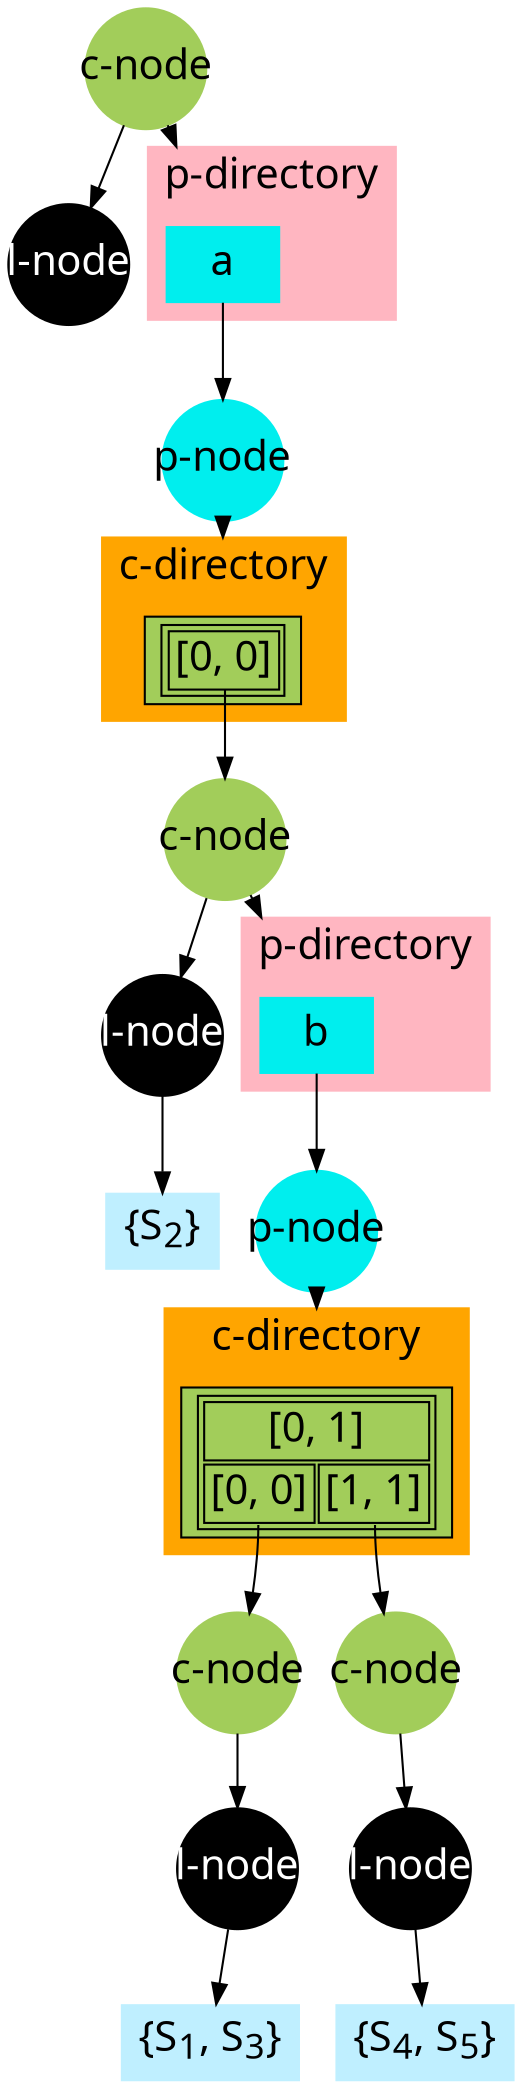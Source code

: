 digraph {
    compound=true    node [fontsize=20, fontname="Verdana"];
    "cnode_root" [label="c-node", color=darkolivegreen3, fillcolor=darkolivegreen3, style=filled, shape=circle, fixedsize=true, width=0.8]
    "lnode_" [label="l-node", fillcolor=black, style=filled, fontcolor=white, shape=circle, fixedsize=true, width=0.8]
    subgraph "clusterpdir_" {
        color=lightpink; fillcolor=lightpink; style=filled; label="p-directory"; fontsize=20; fontname="Verdana"
        "pnode__a" [label="a", color=cyan2, fillcolor=cyan2, style=filled, shape=record]
    }
    "pnode__a" [label="a", color=cyan2, fillcolor=cyan2, style=filled, shape=record]
    "pnode__a_fake" [label="p-node", color=cyan2, fillcolor=cyan2, style=filled, shape=circle, fixedsize=true, width=0.8]
    subgraph "clustercdir__a_0_0" {
        color=orange; fillcolor=orange; style=filled; label="c-directory"; fontsize=20; fontname="Verdana"
        cdir__a_0_0 [fillcolor=darkolivegreen3, style=filled, shape=box, label=<
            <table>
                <tr>
                    <td colspan="1" port="cdir__a_0_0">[0, 0]</td>
                </tr>
            </table>
        >]
    }
    "cnode__a_0_0" [label="c-node", color=darkolivegreen3, fillcolor=darkolivegreen3, style=filled, shape=circle, fixedsize=true, width=0.8]
    "lnode__a_0_0" [label="l-node", fillcolor=black, style=filled, fontcolor=white, shape=circle, fixedsize=true, width=0.8]
    "lnode__a_0_0_subs" [label=<\{S<sub>2</sub>\}>, color=lightblue1, fillcolor=lightblue1, style=filled, shape=record]
    subgraph "clusterpdir__a_0_0" {
        color=lightpink; fillcolor=lightpink; style=filled; label="p-directory"; fontsize=20; fontname="Verdana"
        "pnode__a_0_0_b" [label="b", color=cyan2, fillcolor=cyan2, style=filled, shape=record]
    }
    "pnode__a_0_0_b" [label="b", color=cyan2, fillcolor=cyan2, style=filled, shape=record]
    "pnode__a_0_0_b_fake" [label="p-node", color=cyan2, fillcolor=cyan2, style=filled, shape=circle, fixedsize=true, width=0.8]
    subgraph "clustercdir__a_0_0_b_0_1" {
        color=orange; fillcolor=orange; style=filled; label="c-directory"; fontsize=20; fontname="Verdana"
        cdir__a_0_0_b_0_1 [fillcolor=darkolivegreen3, style=filled, shape=box, label=<
            <table>
                <tr>
                    <td colspan="2" port="cdir__a_0_0_b_0_1">[0, 1]</td>
                </tr>
                <tr>
                    <td colspan="1" port="cdir__a_0_0_b_0_0">[0, 0]</td>
                    <td colspan="1" port="cdir__a_0_0_b_1_1">[1, 1]</td>
                </tr>
            </table>
        >]
    }
    "cnode__a_0_0_b_0_0" [label="c-node", color=darkolivegreen3, fillcolor=darkolivegreen3, style=filled, shape=circle, fixedsize=true, width=0.8]
    "lnode__a_0_0_b_0_0" [label="l-node", fillcolor=black, style=filled, fontcolor=white, shape=circle, fixedsize=true, width=0.8]
    "lnode__a_0_0_b_0_0_subs" [label=<\{S<sub>1</sub>, S<sub>3</sub>\}>, color=lightblue1, fillcolor=lightblue1, style=filled, shape=record]
    "cnode__a_0_0_b_1_1" [label="c-node", color=darkolivegreen3, fillcolor=darkolivegreen3, style=filled, shape=circle, fixedsize=true, width=0.8]
    "lnode__a_0_0_b_1_1" [label="l-node", fillcolor=black, style=filled, fontcolor=white, shape=circle, fixedsize=true, width=0.8]
    "lnode__a_0_0_b_1_1_subs" [label=<\{S<sub>4</sub>, S<sub>5</sub>\}>, color=lightblue1, fillcolor=lightblue1, style=filled, shape=record]
    "cnode_root" -> "lnode_"
    "cnode_root" -> "pnode__a" [lhead="clusterpdir_"]
    "pnode__a" -> "pnode__a_fake"
    "pnode__a_fake" -> "cdir__a_0_0" [lhead="clustercdir__a_0_0"]
    cdir__a_0_0:cdir__a_0_0 -> "cnode__a_0_0"
    "cnode__a_0_0" -> "lnode__a_0_0"
    "lnode__a_0_0" -> "lnode__a_0_0_subs"
    "cnode__a_0_0" -> "pnode__a_0_0_b" [lhead="clusterpdir__a_0_0"]
    "pnode__a_0_0_b" -> "pnode__a_0_0_b_fake"
    "pnode__a_0_0_b_fake" -> "cdir__a_0_0_b_0_1" [lhead="clustercdir__a_0_0_b_0_1"]
    cdir__a_0_0_b_0_1:cdir__a_0_0_b_0_0 -> "cnode__a_0_0_b_0_0"
    "cnode__a_0_0_b_0_0" -> "lnode__a_0_0_b_0_0"
    "lnode__a_0_0_b_0_0" -> "lnode__a_0_0_b_0_0_subs"
    cdir__a_0_0_b_0_1:cdir__a_0_0_b_1_1 -> "cnode__a_0_0_b_1_1"
    "cnode__a_0_0_b_1_1" -> "lnode__a_0_0_b_1_1"
    "lnode__a_0_0_b_1_1" -> "lnode__a_0_0_b_1_1_subs"
    { rank=same; "pnode__a_fake" }
    { rank=same; "cnode__a_0_0" }
    { rank=same; "pnode__a_0_0_b_fake" }
    { rank=same; "cnode__a_0_0_b_0_0""cnode__a_0_0_b_1_1" }
}
